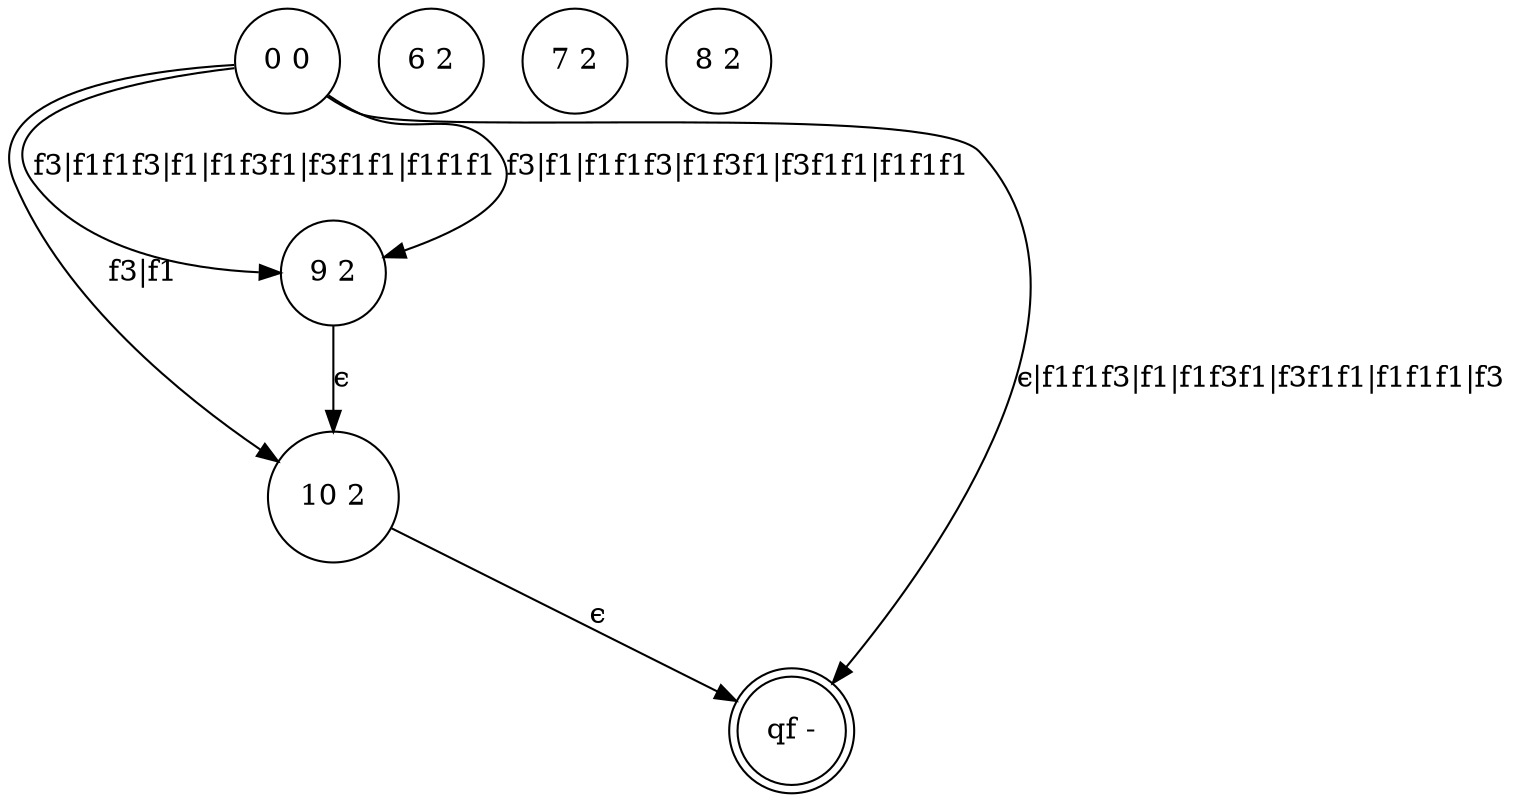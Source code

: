 digraph 42 {
	"10 2" [shape=circle]
	"9 2" [shape=circle]
	"6 2" [shape=circle]
	"7 2" [shape=circle]
	"9 2" [shape=circle]
	"8 2" [shape=circle]
	"qf -" [shape=doublecircle]
	"0 0" [shape=circle]
	"8 2" [shape=circle]
	"9 2" -> "10 2" [label="ϵ"]
	"10 2" -> "qf -" [label="ϵ"]
	"0 0" -> "10 2" [label="f3|f1"]
	"0 0" -> "9 2" [label="f3|f1f1f3|f1|f1f3f1|f3f1f1|f1f1f1"]
	"0 0" -> "qf -" [label="ϵ|f1f1f3|f1|f1f3f1|f3f1f1|f1f1f1|f3"]
	"0 0" -> "9 2" [label="f3|f1|f1f1f3|f1f3f1|f3f1f1|f1f1f1"]
}
